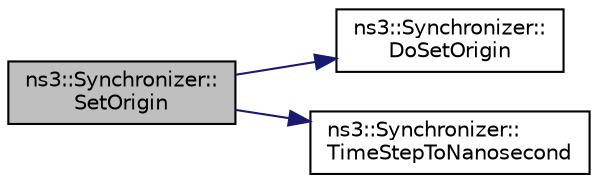 digraph "ns3::Synchronizer::SetOrigin"
{
 // LATEX_PDF_SIZE
  edge [fontname="Helvetica",fontsize="10",labelfontname="Helvetica",labelfontsize="10"];
  node [fontname="Helvetica",fontsize="10",shape=record];
  rankdir="LR";
  Node1 [label="ns3::Synchronizer::\lSetOrigin",height=0.2,width=0.4,color="black", fillcolor="grey75", style="filled", fontcolor="black",tooltip="Establish a correspondence between a simulation time and the synchronizer real time."];
  Node1 -> Node2 [color="midnightblue",fontsize="10",style="solid",fontname="Helvetica"];
  Node2 [label="ns3::Synchronizer::\lDoSetOrigin",height=0.2,width=0.4,color="black", fillcolor="white", style="filled",URL="$classns3_1_1_synchronizer.html#aee90af19ede115e7706db3861d53660d",tooltip="Establish a correspondence between a simulation time and a wall-clock (real) time."];
  Node1 -> Node3 [color="midnightblue",fontsize="10",style="solid",fontname="Helvetica"];
  Node3 [label="ns3::Synchronizer::\lTimeStepToNanosecond",height=0.2,width=0.4,color="black", fillcolor="white", style="filled",URL="$classns3_1_1_synchronizer.html#a6450d12c1de452d0d7cab179e50e6ea5",tooltip="Convert a simulator time step (in Time resolution units) to a normalized time step in nanosecond unit..."];
}
